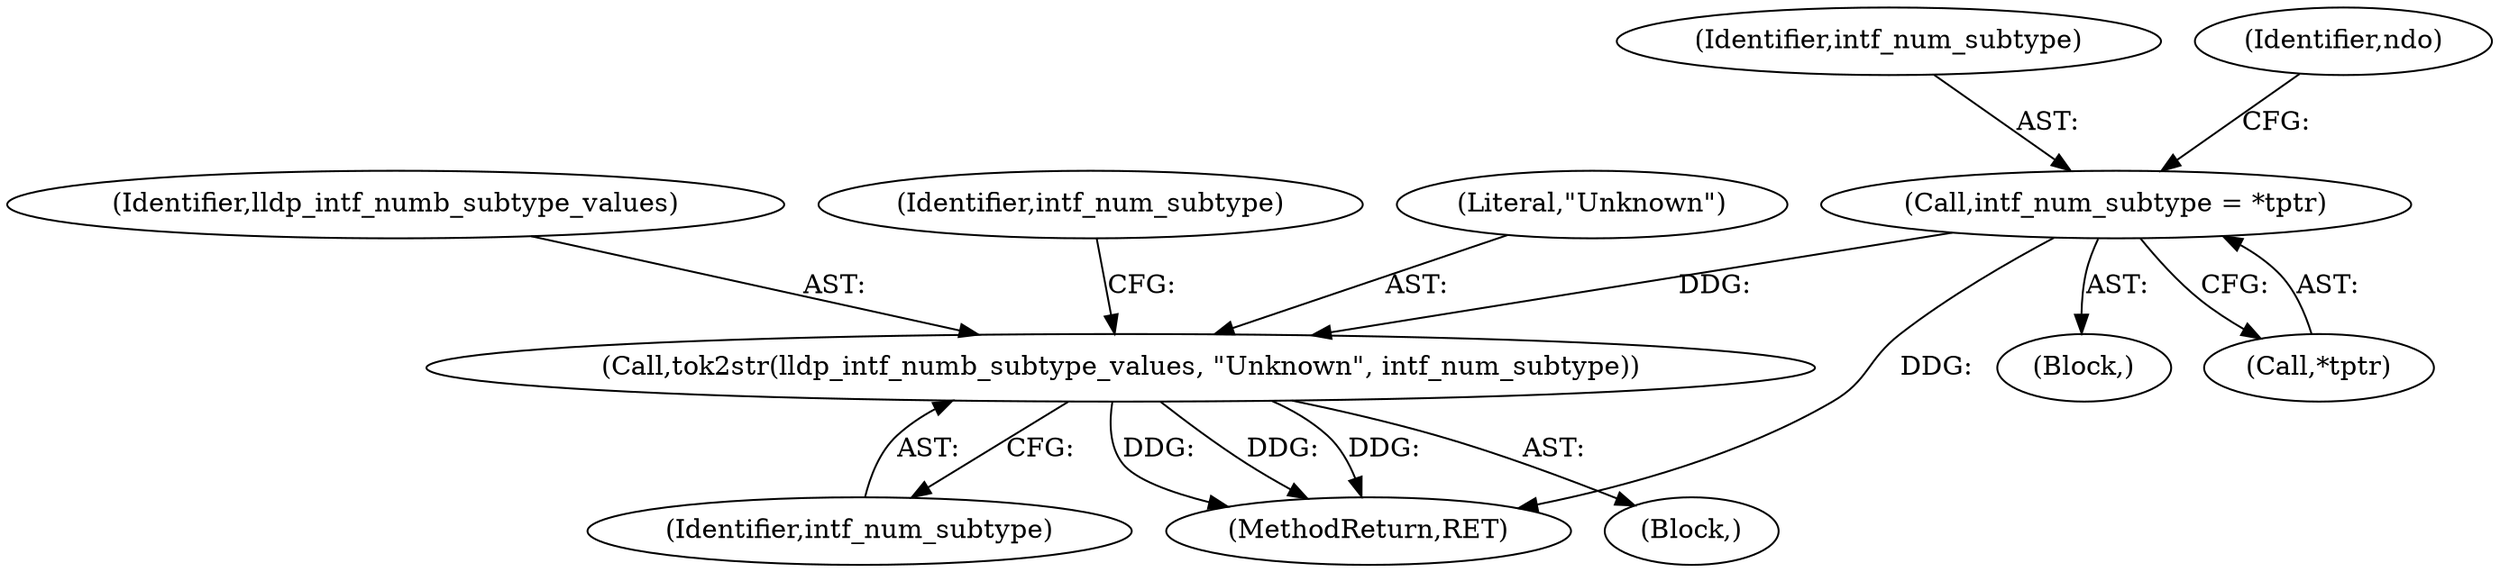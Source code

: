 digraph "0_tcpdump_a77ff09c46560bc895dea11dc9fe643486b056ac@pointer" {
"1000173" [label="(Call,intf_num_subtype = *tptr)"];
"1000183" [label="(Call,tok2str(lldp_intf_numb_subtype_values, \"Unknown\", intf_num_subtype))"];
"1000175" [label="(Call,*tptr)"];
"1000230" [label="(MethodReturn,RET)"];
"1000184" [label="(Identifier,lldp_intf_numb_subtype_values)"];
"1000188" [label="(Identifier,intf_num_subtype)"];
"1000105" [label="(Block,)"];
"1000183" [label="(Call,tok2str(lldp_intf_numb_subtype_values, \"Unknown\", intf_num_subtype))"];
"1000185" [label="(Literal,\"Unknown\")"];
"1000174" [label="(Identifier,intf_num_subtype)"];
"1000182" [label="(Block,)"];
"1000179" [label="(Identifier,ndo)"];
"1000173" [label="(Call,intf_num_subtype = *tptr)"];
"1000186" [label="(Identifier,intf_num_subtype)"];
"1000173" -> "1000105"  [label="AST: "];
"1000173" -> "1000175"  [label="CFG: "];
"1000174" -> "1000173"  [label="AST: "];
"1000175" -> "1000173"  [label="AST: "];
"1000179" -> "1000173"  [label="CFG: "];
"1000173" -> "1000230"  [label="DDG: "];
"1000173" -> "1000183"  [label="DDG: "];
"1000183" -> "1000182"  [label="AST: "];
"1000183" -> "1000186"  [label="CFG: "];
"1000184" -> "1000183"  [label="AST: "];
"1000185" -> "1000183"  [label="AST: "];
"1000186" -> "1000183"  [label="AST: "];
"1000188" -> "1000183"  [label="CFG: "];
"1000183" -> "1000230"  [label="DDG: "];
"1000183" -> "1000230"  [label="DDG: "];
"1000183" -> "1000230"  [label="DDG: "];
}
